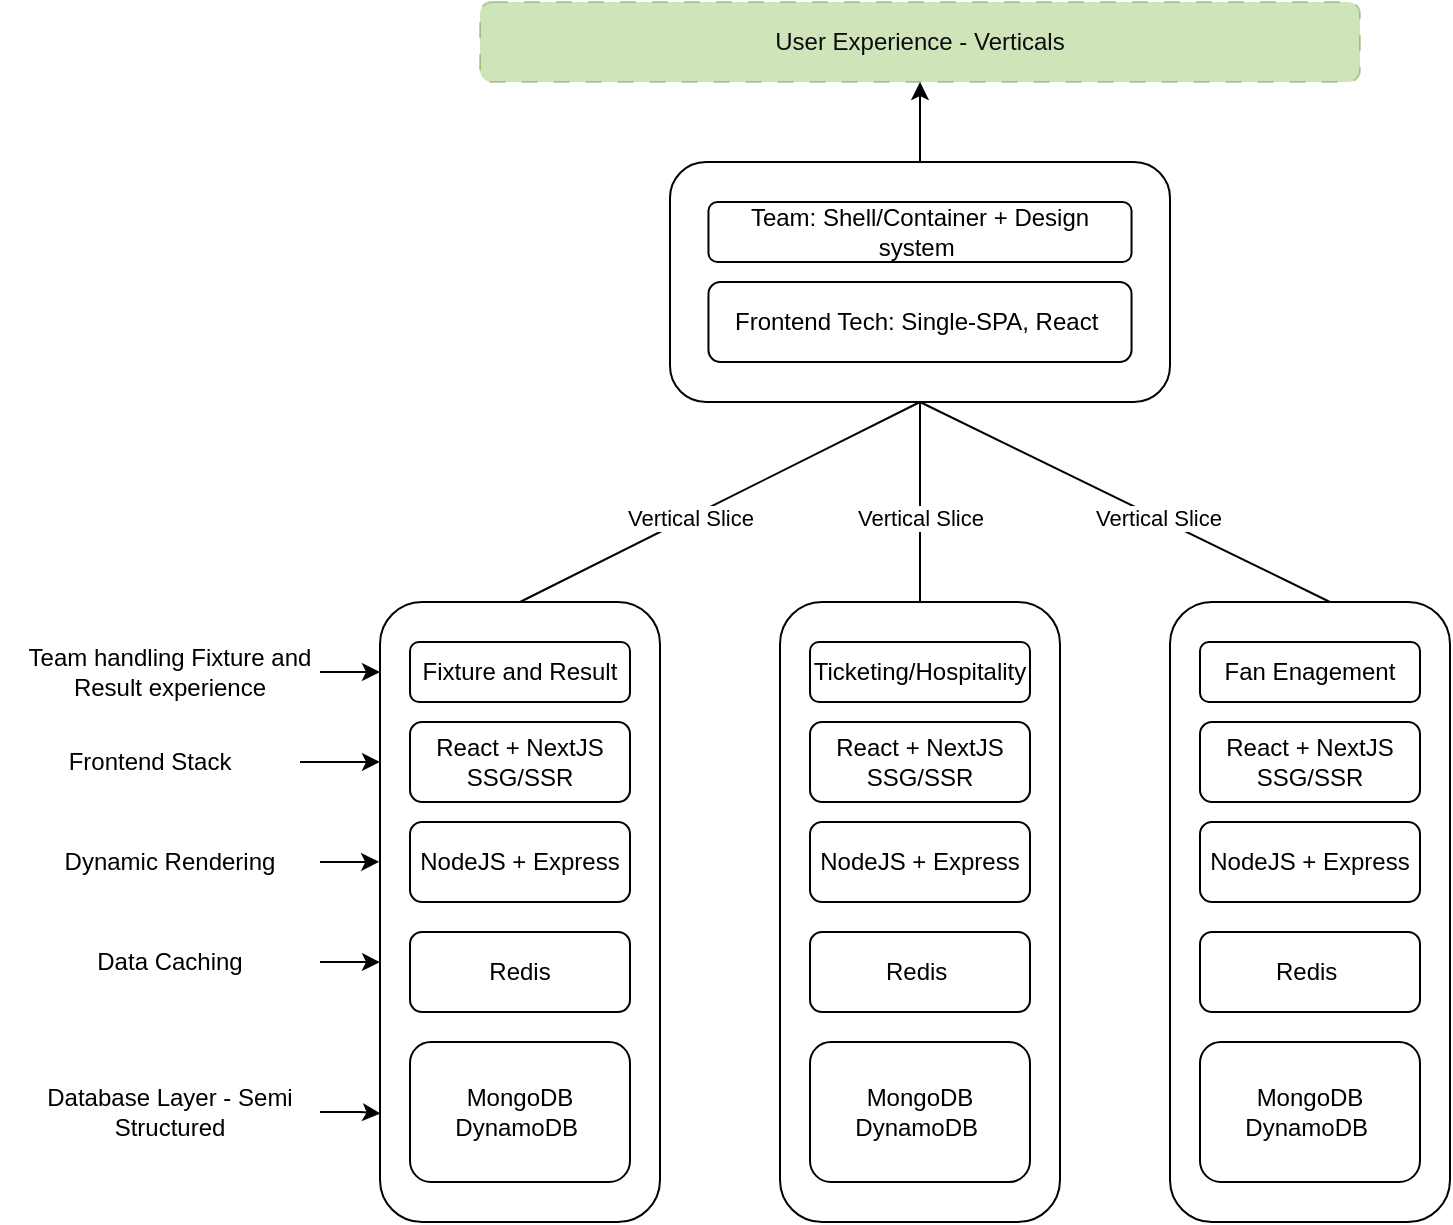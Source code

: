 <mxfile version="26.0.14" pages="3">
  <diagram id="rXIQhjPG7FAbDLPgB_gW" name="team">
    <mxGraphModel dx="2533" dy="2222" grid="1" gridSize="10" guides="1" tooltips="1" connect="1" arrows="1" fold="1" page="1" pageScale="1" pageWidth="850" pageHeight="1100" math="0" shadow="0">
      <root>
        <mxCell id="0" />
        <mxCell id="1" parent="0" />
        <mxCell id="erJEm5I90C8Fni9JRruV-2" value="User Experience - Verticals" style="rounded=1;whiteSpace=wrap;html=1;dashed=1;dashPattern=8 8;fillColor=#60a917;fontColor=#0D0D0D;strokeColor=#2D7600;opacity=30;" parent="1" vertex="1">
          <mxGeometry x="190" y="-100" width="440" height="40" as="geometry" />
        </mxCell>
        <mxCell id="Aynom5pPyhfbIul4iq7L-8" value="" style="rounded=0;orthogonalLoop=1;jettySize=auto;html=1;exitX=0.5;exitY=0;exitDx=0;exitDy=0;endArrow=none;startFill=0;entryX=0.5;entryY=1;entryDx=0;entryDy=0;" parent="1" source="Aynom5pPyhfbIul4iq7L-2" target="APIBFzFLJotERB8yClOZ-20" edge="1">
          <mxGeometry relative="1" as="geometry">
            <mxPoint x="145.032" y="170" as="sourcePoint" />
          </mxGeometry>
        </mxCell>
        <mxCell id="Aynom5pPyhfbIul4iq7L-9" value="Vertical Slice" style="edgeLabel;html=1;align=center;verticalAlign=middle;resizable=0;points=[];" parent="Aynom5pPyhfbIul4iq7L-8" vertex="1" connectable="0">
          <mxGeometry x="-0.152" relative="1" as="geometry">
            <mxPoint as="offset" />
          </mxGeometry>
        </mxCell>
        <mxCell id="APIBFzFLJotERB8yClOZ-5" value="" style="rounded=0;orthogonalLoop=1;jettySize=auto;html=1;exitX=0.5;exitY=0;exitDx=0;exitDy=0;endArrow=none;startFill=0;entryX=0.5;entryY=1;entryDx=0;entryDy=0;" edge="1" parent="1" target="APIBFzFLJotERB8yClOZ-20">
          <mxGeometry relative="1" as="geometry">
            <mxPoint x="410" y="200" as="sourcePoint" />
            <mxPoint x="370" y="110" as="targetPoint" />
          </mxGeometry>
        </mxCell>
        <mxCell id="APIBFzFLJotERB8yClOZ-6" value="Vertical Slice" style="edgeLabel;html=1;align=center;verticalAlign=middle;resizable=0;points=[];" vertex="1" connectable="0" parent="APIBFzFLJotERB8yClOZ-5">
          <mxGeometry x="-0.152" relative="1" as="geometry">
            <mxPoint as="offset" />
          </mxGeometry>
        </mxCell>
        <mxCell id="APIBFzFLJotERB8yClOZ-12" value="" style="rounded=0;orthogonalLoop=1;jettySize=auto;html=1;exitX=0.5;exitY=0;exitDx=0;exitDy=0;endArrow=none;startFill=0;entryX=0.5;entryY=1;entryDx=0;entryDy=0;" edge="1" parent="1" target="APIBFzFLJotERB8yClOZ-20">
          <mxGeometry relative="1" as="geometry">
            <mxPoint x="615" y="200" as="sourcePoint" />
            <mxPoint x="728" y="170" as="targetPoint" />
          </mxGeometry>
        </mxCell>
        <mxCell id="APIBFzFLJotERB8yClOZ-13" value="Vertical Slice" style="edgeLabel;html=1;align=center;verticalAlign=middle;resizable=0;points=[];" vertex="1" connectable="0" parent="APIBFzFLJotERB8yClOZ-12">
          <mxGeometry x="-0.152" relative="1" as="geometry">
            <mxPoint as="offset" />
          </mxGeometry>
        </mxCell>
        <mxCell id="APIBFzFLJotERB8yClOZ-19" value="" style="group" vertex="1" connectable="0" parent="1">
          <mxGeometry x="285" y="-20" width="250" height="120" as="geometry" />
        </mxCell>
        <mxCell id="APIBFzFLJotERB8yClOZ-58" value="" style="group" vertex="1" connectable="0" parent="APIBFzFLJotERB8yClOZ-19">
          <mxGeometry width="250.0" height="120" as="geometry" />
        </mxCell>
        <mxCell id="APIBFzFLJotERB8yClOZ-20" value="" style="rounded=1;whiteSpace=wrap;html=1;" vertex="1" parent="APIBFzFLJotERB8yClOZ-58">
          <mxGeometry width="250.0" height="120" as="geometry" />
        </mxCell>
        <mxCell id="APIBFzFLJotERB8yClOZ-21" value="Frontend Tech: Single-SPA, React&amp;nbsp;" style="rounded=1;whiteSpace=wrap;html=1;" vertex="1" parent="APIBFzFLJotERB8yClOZ-58">
          <mxGeometry x="19.231" y="60" width="211.538" height="40" as="geometry" />
        </mxCell>
        <mxCell id="APIBFzFLJotERB8yClOZ-22" value="Team: Shell/Container + Design system&amp;nbsp;" style="rounded=1;whiteSpace=wrap;html=1;" vertex="1" parent="APIBFzFLJotERB8yClOZ-58">
          <mxGeometry x="19.231" y="20" width="211.538" height="30" as="geometry" />
        </mxCell>
        <mxCell id="APIBFzFLJotERB8yClOZ-24" value="" style="edgeStyle=orthogonalEdgeStyle;rounded=0;orthogonalLoop=1;jettySize=auto;html=1;" edge="1" parent="1" source="APIBFzFLJotERB8yClOZ-20" target="erJEm5I90C8Fni9JRruV-2">
          <mxGeometry relative="1" as="geometry" />
        </mxCell>
        <mxCell id="Aynom5pPyhfbIul4iq7L-2" value="" style="rounded=1;whiteSpace=wrap;html=1;" parent="1" vertex="1">
          <mxGeometry x="140" y="200" width="140" height="310" as="geometry" />
        </mxCell>
        <mxCell id="Aynom5pPyhfbIul4iq7L-6" value="React + NextJS SSG/SSR" style="rounded=1;whiteSpace=wrap;html=1;" parent="1" vertex="1">
          <mxGeometry x="155" y="260" width="110" height="40" as="geometry" />
        </mxCell>
        <mxCell id="Aynom5pPyhfbIul4iq7L-7" value="Fixture and Result" style="rounded=1;whiteSpace=wrap;html=1;" parent="1" vertex="1">
          <mxGeometry x="155" y="220" width="110" height="30" as="geometry" />
        </mxCell>
        <mxCell id="APIBFzFLJotERB8yClOZ-25" value="NodeJS + Express" style="rounded=1;whiteSpace=wrap;html=1;" vertex="1" parent="1">
          <mxGeometry x="155" y="310" width="110" height="40" as="geometry" />
        </mxCell>
        <mxCell id="APIBFzFLJotERB8yClOZ-26" value="Redis" style="rounded=1;whiteSpace=wrap;html=1;" vertex="1" parent="1">
          <mxGeometry x="155" y="365" width="110" height="40" as="geometry" />
        </mxCell>
        <mxCell id="APIBFzFLJotERB8yClOZ-27" value="MongoDB&lt;div&gt;DynamoDB&amp;nbsp;&lt;/div&gt;" style="rounded=1;whiteSpace=wrap;html=1;" vertex="1" parent="1">
          <mxGeometry x="155" y="420" width="110" height="70" as="geometry" />
        </mxCell>
        <mxCell id="APIBFzFLJotERB8yClOZ-29" style="edgeStyle=orthogonalEdgeStyle;rounded=0;orthogonalLoop=1;jettySize=auto;html=1;" edge="1" parent="1" source="APIBFzFLJotERB8yClOZ-28">
          <mxGeometry relative="1" as="geometry">
            <mxPoint x="140" y="235" as="targetPoint" />
          </mxGeometry>
        </mxCell>
        <mxCell id="APIBFzFLJotERB8yClOZ-28" value="Team handling Fixture and Result experience" style="text;html=1;align=center;verticalAlign=middle;whiteSpace=wrap;rounded=0;" vertex="1" parent="1">
          <mxGeometry x="-40" y="220" width="150" height="30" as="geometry" />
        </mxCell>
        <mxCell id="APIBFzFLJotERB8yClOZ-37" style="edgeStyle=orthogonalEdgeStyle;rounded=0;orthogonalLoop=1;jettySize=auto;html=1;entryX=0;entryY=0.258;entryDx=0;entryDy=0;entryPerimeter=0;" edge="1" parent="1" source="APIBFzFLJotERB8yClOZ-31" target="Aynom5pPyhfbIul4iq7L-2">
          <mxGeometry relative="1" as="geometry" />
        </mxCell>
        <mxCell id="APIBFzFLJotERB8yClOZ-31" value="Frontend Stack" style="text;html=1;align=center;verticalAlign=middle;whiteSpace=wrap;rounded=0;" vertex="1" parent="1">
          <mxGeometry x="-50" y="265" width="150" height="30" as="geometry" />
        </mxCell>
        <mxCell id="APIBFzFLJotERB8yClOZ-32" value="Dynamic Rendering" style="text;html=1;align=center;verticalAlign=middle;whiteSpace=wrap;rounded=0;" vertex="1" parent="1">
          <mxGeometry x="-40" y="315" width="150" height="30" as="geometry" />
        </mxCell>
        <mxCell id="APIBFzFLJotERB8yClOZ-33" value="Data Caching" style="text;html=1;align=center;verticalAlign=middle;whiteSpace=wrap;rounded=0;" vertex="1" parent="1">
          <mxGeometry x="-40" y="365" width="150" height="30" as="geometry" />
        </mxCell>
        <mxCell id="APIBFzFLJotERB8yClOZ-34" value="Database Layer - Semi Structured" style="text;html=1;align=center;verticalAlign=middle;whiteSpace=wrap;rounded=0;" vertex="1" parent="1">
          <mxGeometry x="-40" y="440" width="150" height="30" as="geometry" />
        </mxCell>
        <mxCell id="APIBFzFLJotERB8yClOZ-41" style="edgeStyle=orthogonalEdgeStyle;rounded=0;orthogonalLoop=1;jettySize=auto;html=1;entryX=-0.003;entryY=0.419;entryDx=0;entryDy=0;entryPerimeter=0;" edge="1" parent="1" source="APIBFzFLJotERB8yClOZ-32" target="Aynom5pPyhfbIul4iq7L-2">
          <mxGeometry relative="1" as="geometry" />
        </mxCell>
        <mxCell id="APIBFzFLJotERB8yClOZ-42" style="edgeStyle=orthogonalEdgeStyle;rounded=0;orthogonalLoop=1;jettySize=auto;html=1;entryX=0;entryY=0.581;entryDx=0;entryDy=0;entryPerimeter=0;" edge="1" parent="1" source="APIBFzFLJotERB8yClOZ-33" target="Aynom5pPyhfbIul4iq7L-2">
          <mxGeometry relative="1" as="geometry" />
        </mxCell>
        <mxCell id="APIBFzFLJotERB8yClOZ-43" style="edgeStyle=orthogonalEdgeStyle;rounded=0;orthogonalLoop=1;jettySize=auto;html=1;entryX=0.002;entryY=0.825;entryDx=0;entryDy=0;entryPerimeter=0;" edge="1" parent="1" source="APIBFzFLJotERB8yClOZ-34" target="Aynom5pPyhfbIul4iq7L-2">
          <mxGeometry relative="1" as="geometry" />
        </mxCell>
        <mxCell id="APIBFzFLJotERB8yClOZ-50" value="" style="group" vertex="1" connectable="0" parent="1">
          <mxGeometry x="340" y="200" width="140" height="310" as="geometry" />
        </mxCell>
        <mxCell id="APIBFzFLJotERB8yClOZ-44" value="" style="rounded=1;whiteSpace=wrap;html=1;" vertex="1" parent="APIBFzFLJotERB8yClOZ-50">
          <mxGeometry width="140" height="310" as="geometry" />
        </mxCell>
        <mxCell id="APIBFzFLJotERB8yClOZ-45" value="React + NextJS SSG/SSR" style="rounded=1;whiteSpace=wrap;html=1;" vertex="1" parent="APIBFzFLJotERB8yClOZ-50">
          <mxGeometry x="15" y="60" width="110" height="40" as="geometry" />
        </mxCell>
        <mxCell id="APIBFzFLJotERB8yClOZ-46" value="Ticketing/Hospitality" style="rounded=1;whiteSpace=wrap;html=1;" vertex="1" parent="APIBFzFLJotERB8yClOZ-50">
          <mxGeometry x="15" y="20" width="110" height="30" as="geometry" />
        </mxCell>
        <mxCell id="APIBFzFLJotERB8yClOZ-47" value="NodeJS + Express" style="rounded=1;whiteSpace=wrap;html=1;" vertex="1" parent="APIBFzFLJotERB8yClOZ-50">
          <mxGeometry x="15" y="110" width="110" height="40" as="geometry" />
        </mxCell>
        <mxCell id="APIBFzFLJotERB8yClOZ-48" value="Redis&amp;nbsp;" style="rounded=1;whiteSpace=wrap;html=1;" vertex="1" parent="APIBFzFLJotERB8yClOZ-50">
          <mxGeometry x="15" y="165" width="110" height="40" as="geometry" />
        </mxCell>
        <mxCell id="APIBFzFLJotERB8yClOZ-49" value="MongoDB&lt;div&gt;DynamoDB&amp;nbsp;&lt;/div&gt;" style="rounded=1;whiteSpace=wrap;html=1;" vertex="1" parent="APIBFzFLJotERB8yClOZ-50">
          <mxGeometry x="15" y="220" width="110" height="70" as="geometry" />
        </mxCell>
        <mxCell id="APIBFzFLJotERB8yClOZ-51" value="" style="group" vertex="1" connectable="0" parent="1">
          <mxGeometry x="535" y="200" width="140" height="310" as="geometry" />
        </mxCell>
        <mxCell id="APIBFzFLJotERB8yClOZ-52" value="" style="rounded=1;whiteSpace=wrap;html=1;" vertex="1" parent="APIBFzFLJotERB8yClOZ-51">
          <mxGeometry width="140" height="310" as="geometry" />
        </mxCell>
        <mxCell id="APIBFzFLJotERB8yClOZ-53" value="React + NextJS SSG/SSR" style="rounded=1;whiteSpace=wrap;html=1;" vertex="1" parent="APIBFzFLJotERB8yClOZ-51">
          <mxGeometry x="15" y="60" width="110" height="40" as="geometry" />
        </mxCell>
        <mxCell id="APIBFzFLJotERB8yClOZ-54" value="Fan Enagement" style="rounded=1;whiteSpace=wrap;html=1;" vertex="1" parent="APIBFzFLJotERB8yClOZ-51">
          <mxGeometry x="15" y="20" width="110" height="30" as="geometry" />
        </mxCell>
        <mxCell id="APIBFzFLJotERB8yClOZ-55" value="NodeJS + Express" style="rounded=1;whiteSpace=wrap;html=1;" vertex="1" parent="APIBFzFLJotERB8yClOZ-51">
          <mxGeometry x="15" y="110" width="110" height="40" as="geometry" />
        </mxCell>
        <mxCell id="APIBFzFLJotERB8yClOZ-56" value="Redis&amp;nbsp;" style="rounded=1;whiteSpace=wrap;html=1;" vertex="1" parent="APIBFzFLJotERB8yClOZ-51">
          <mxGeometry x="15" y="165" width="110" height="40" as="geometry" />
        </mxCell>
        <mxCell id="APIBFzFLJotERB8yClOZ-57" value="MongoDB&lt;div&gt;DynamoDB&amp;nbsp;&lt;/div&gt;" style="rounded=1;whiteSpace=wrap;html=1;" vertex="1" parent="APIBFzFLJotERB8yClOZ-51">
          <mxGeometry x="15" y="220" width="110" height="70" as="geometry" />
        </mxCell>
      </root>
    </mxGraphModel>
  </diagram>
  <diagram name="e2e" id="It8hK05ZWKd_Wr_jfHZ3">
    <mxGraphModel dx="10100" dy="6730" grid="1" gridSize="10" guides="1" tooltips="1" connect="1" arrows="1" fold="1" page="1" pageScale="1" pageWidth="850" pageHeight="1100" math="0" shadow="0">
      <root>
        <mxCell id="0" />
        <mxCell id="1" parent="0" />
      </root>
    </mxGraphModel>
  </diagram>
  <diagram id="b44u08KMCwDgETaDsaA1" name="Page-2">
    <mxGraphModel dx="1010" dy="673" grid="1" gridSize="10" guides="1" tooltips="1" connect="1" arrows="1" fold="1" page="1" pageScale="1" pageWidth="850" pageHeight="1100" math="0" shadow="0">
      <root>
        <mxCell id="0" />
        <mxCell id="1" parent="0" />
      </root>
    </mxGraphModel>
  </diagram>
</mxfile>
